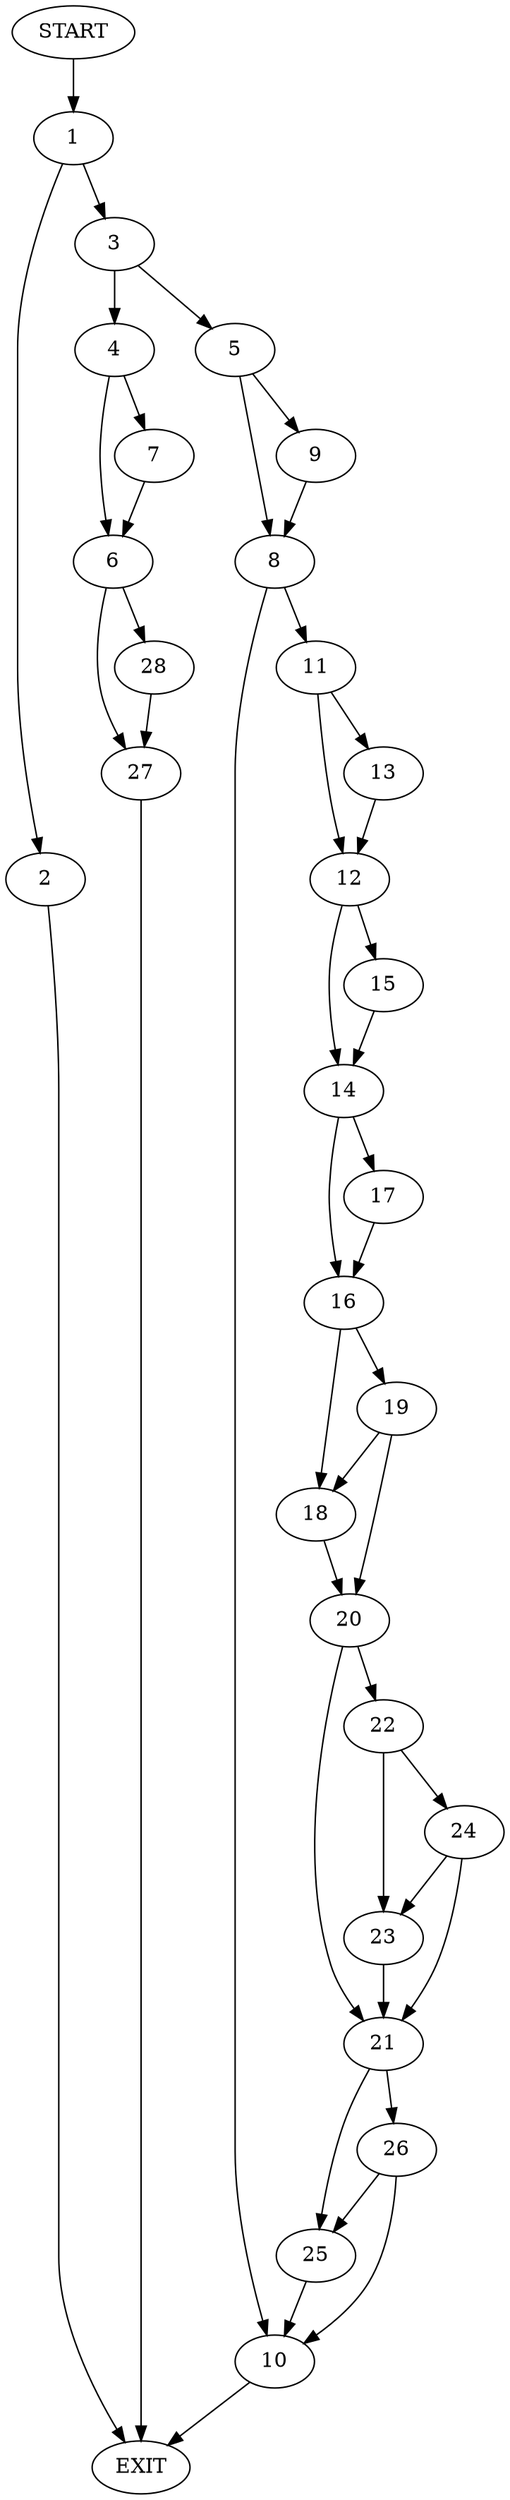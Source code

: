 digraph {
0 [label="START"]
29 [label="EXIT"]
0 -> 1
1 -> 2
1 -> 3
3 -> 4
3 -> 5
2 -> 29
4 -> 6
4 -> 7
5 -> 8
5 -> 9
8 -> 10
8 -> 11
9 -> 8
11 -> 12
11 -> 13
10 -> 29
13 -> 12
12 -> 14
12 -> 15
15 -> 14
14 -> 16
14 -> 17
17 -> 16
16 -> 18
16 -> 19
19 -> 18
19 -> 20
18 -> 20
20 -> 21
20 -> 22
22 -> 23
22 -> 24
21 -> 25
21 -> 26
23 -> 21
24 -> 23
24 -> 21
26 -> 25
26 -> 10
25 -> 10
7 -> 6
6 -> 27
6 -> 28
28 -> 27
27 -> 29
}
